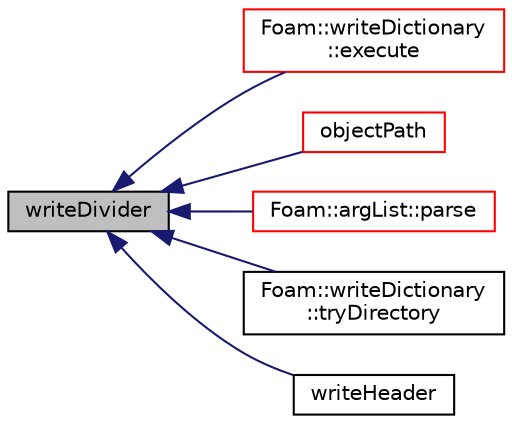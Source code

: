 digraph "writeDivider"
{
  bgcolor="transparent";
  edge [fontname="Helvetica",fontsize="10",labelfontname="Helvetica",labelfontsize="10"];
  node [fontname="Helvetica",fontsize="10",shape=record];
  rankdir="LR";
  Node1 [label="writeDivider",height=0.2,width=0.4,color="black", fillcolor="grey75", style="filled", fontcolor="black"];
  Node1 -> Node2 [dir="back",color="midnightblue",fontsize="10",style="solid",fontname="Helvetica"];
  Node2 [label="Foam::writeDictionary\l::execute",height=0.2,width=0.4,color="red",URL="$a02890.html#a61af3e60b94ae3e748f6fbac1e794af7",tooltip="Execute, currently does nothing. "];
  Node1 -> Node3 [dir="back",color="midnightblue",fontsize="10",style="solid",fontname="Helvetica"];
  Node3 [label="objectPath",height=0.2,width=0.4,color="red",URL="$a01181.html#ae9ba7dea4e76406505be53e67a8b91f4",tooltip="Return complete path + object name. "];
  Node1 -> Node4 [dir="back",color="midnightblue",fontsize="10",style="solid",fontname="Helvetica"];
  Node4 [label="Foam::argList::parse",height=0.2,width=0.4,color="red",URL="$a00068.html#a00aad68f835a5c0bcb8920505bb0bd10",tooltip="Parse. "];
  Node1 -> Node5 [dir="back",color="midnightblue",fontsize="10",style="solid",fontname="Helvetica"];
  Node5 [label="Foam::writeDictionary\l::tryDirectory",height=0.2,width=0.4,color="black",URL="$a02890.html#a113e00641d54672c81a440cfcb170ce2",tooltip="Helper function to write the dictionary if found at location. "];
  Node1 -> Node6 [dir="back",color="midnightblue",fontsize="10",style="solid",fontname="Helvetica"];
  Node6 [label="writeHeader",height=0.2,width=0.4,color="black",URL="$a01181.html#a0eb19e4807b9f72e892a5e44d90f5054",tooltip="Write header. Allow override of type. "];
}

